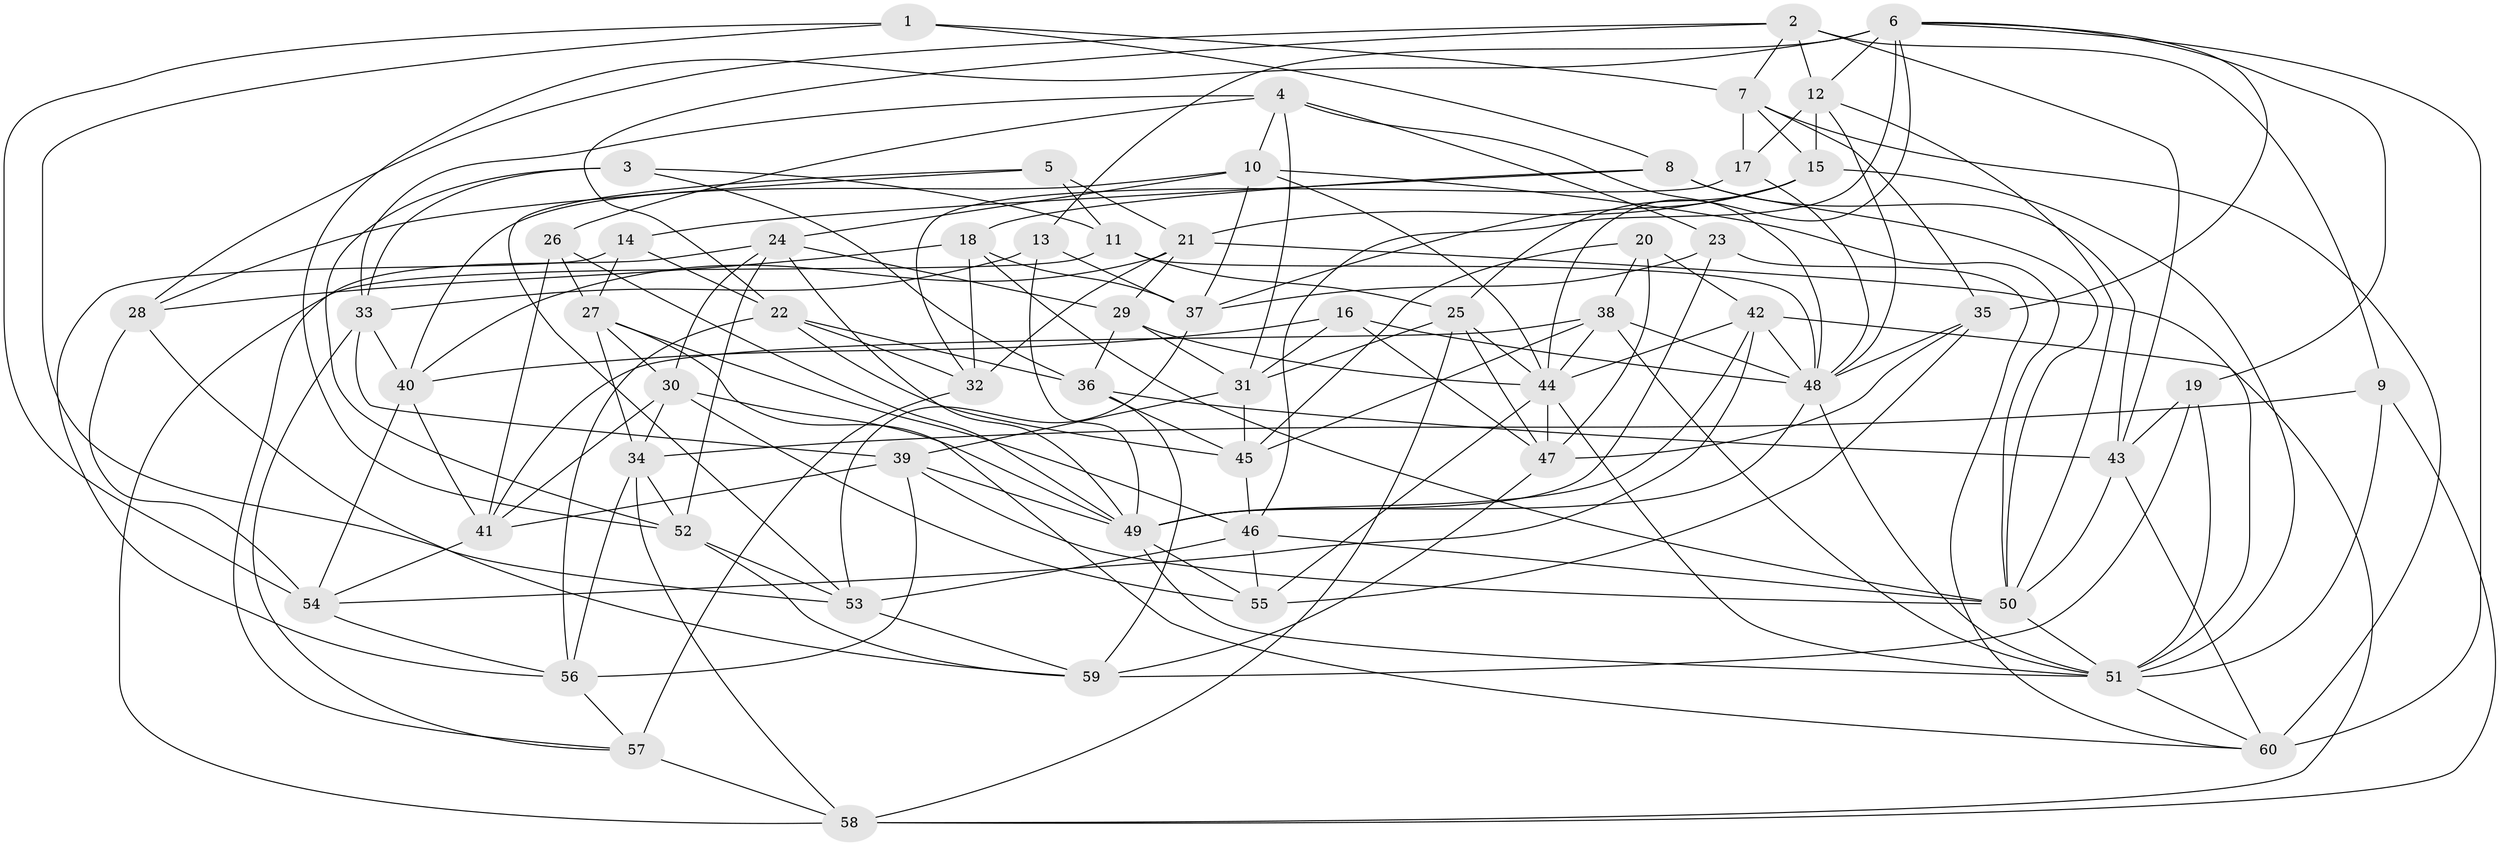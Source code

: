 // original degree distribution, {4: 1.0}
// Generated by graph-tools (version 1.1) at 2025/26/03/09/25 03:26:51]
// undirected, 60 vertices, 173 edges
graph export_dot {
graph [start="1"]
  node [color=gray90,style=filled];
  1;
  2;
  3;
  4;
  5;
  6;
  7;
  8;
  9;
  10;
  11;
  12;
  13;
  14;
  15;
  16;
  17;
  18;
  19;
  20;
  21;
  22;
  23;
  24;
  25;
  26;
  27;
  28;
  29;
  30;
  31;
  32;
  33;
  34;
  35;
  36;
  37;
  38;
  39;
  40;
  41;
  42;
  43;
  44;
  45;
  46;
  47;
  48;
  49;
  50;
  51;
  52;
  53;
  54;
  55;
  56;
  57;
  58;
  59;
  60;
  1 -- 7 [weight=1.0];
  1 -- 8 [weight=1.0];
  1 -- 53 [weight=1.0];
  1 -- 54 [weight=1.0];
  2 -- 7 [weight=1.0];
  2 -- 9 [weight=1.0];
  2 -- 12 [weight=1.0];
  2 -- 22 [weight=1.0];
  2 -- 28 [weight=1.0];
  2 -- 43 [weight=1.0];
  3 -- 11 [weight=1.0];
  3 -- 33 [weight=1.0];
  3 -- 36 [weight=1.0];
  3 -- 52 [weight=1.0];
  4 -- 10 [weight=1.0];
  4 -- 23 [weight=1.0];
  4 -- 26 [weight=1.0];
  4 -- 31 [weight=1.0];
  4 -- 33 [weight=1.0];
  4 -- 48 [weight=1.0];
  5 -- 11 [weight=2.0];
  5 -- 21 [weight=1.0];
  5 -- 28 [weight=2.0];
  5 -- 53 [weight=1.0];
  6 -- 12 [weight=1.0];
  6 -- 13 [weight=1.0];
  6 -- 19 [weight=1.0];
  6 -- 35 [weight=1.0];
  6 -- 44 [weight=1.0];
  6 -- 46 [weight=1.0];
  6 -- 52 [weight=1.0];
  6 -- 60 [weight=1.0];
  7 -- 15 [weight=1.0];
  7 -- 17 [weight=1.0];
  7 -- 35 [weight=1.0];
  7 -- 60 [weight=1.0];
  8 -- 14 [weight=1.0];
  8 -- 18 [weight=2.0];
  8 -- 43 [weight=1.0];
  8 -- 50 [weight=1.0];
  9 -- 34 [weight=1.0];
  9 -- 51 [weight=1.0];
  9 -- 58 [weight=1.0];
  10 -- 24 [weight=1.0];
  10 -- 37 [weight=1.0];
  10 -- 40 [weight=1.0];
  10 -- 44 [weight=1.0];
  10 -- 50 [weight=1.0];
  11 -- 25 [weight=1.0];
  11 -- 48 [weight=1.0];
  11 -- 58 [weight=1.0];
  12 -- 15 [weight=1.0];
  12 -- 17 [weight=1.0];
  12 -- 48 [weight=1.0];
  12 -- 50 [weight=1.0];
  13 -- 33 [weight=1.0];
  13 -- 37 [weight=1.0];
  13 -- 49 [weight=1.0];
  14 -- 22 [weight=1.0];
  14 -- 27 [weight=1.0];
  14 -- 56 [weight=1.0];
  15 -- 21 [weight=1.0];
  15 -- 25 [weight=1.0];
  15 -- 37 [weight=1.0];
  15 -- 51 [weight=1.0];
  16 -- 31 [weight=1.0];
  16 -- 40 [weight=1.0];
  16 -- 47 [weight=1.0];
  16 -- 48 [weight=1.0];
  17 -- 32 [weight=1.0];
  17 -- 48 [weight=1.0];
  18 -- 28 [weight=1.0];
  18 -- 32 [weight=1.0];
  18 -- 37 [weight=1.0];
  18 -- 50 [weight=1.0];
  19 -- 43 [weight=1.0];
  19 -- 51 [weight=1.0];
  19 -- 59 [weight=1.0];
  20 -- 38 [weight=1.0];
  20 -- 42 [weight=1.0];
  20 -- 45 [weight=1.0];
  20 -- 47 [weight=1.0];
  21 -- 29 [weight=1.0];
  21 -- 32 [weight=1.0];
  21 -- 40 [weight=1.0];
  21 -- 51 [weight=1.0];
  22 -- 32 [weight=1.0];
  22 -- 36 [weight=1.0];
  22 -- 45 [weight=1.0];
  22 -- 56 [weight=1.0];
  23 -- 37 [weight=1.0];
  23 -- 49 [weight=1.0];
  23 -- 60 [weight=1.0];
  24 -- 29 [weight=1.0];
  24 -- 30 [weight=1.0];
  24 -- 49 [weight=1.0];
  24 -- 52 [weight=1.0];
  24 -- 57 [weight=1.0];
  25 -- 31 [weight=1.0];
  25 -- 44 [weight=1.0];
  25 -- 47 [weight=1.0];
  25 -- 58 [weight=1.0];
  26 -- 27 [weight=1.0];
  26 -- 41 [weight=1.0];
  26 -- 49 [weight=1.0];
  27 -- 30 [weight=1.0];
  27 -- 34 [weight=1.0];
  27 -- 46 [weight=1.0];
  27 -- 60 [weight=1.0];
  28 -- 54 [weight=1.0];
  28 -- 59 [weight=1.0];
  29 -- 31 [weight=1.0];
  29 -- 36 [weight=1.0];
  29 -- 44 [weight=2.0];
  30 -- 34 [weight=1.0];
  30 -- 41 [weight=1.0];
  30 -- 49 [weight=1.0];
  30 -- 55 [weight=1.0];
  31 -- 39 [weight=1.0];
  31 -- 45 [weight=1.0];
  32 -- 57 [weight=2.0];
  33 -- 39 [weight=1.0];
  33 -- 40 [weight=1.0];
  33 -- 57 [weight=1.0];
  34 -- 52 [weight=1.0];
  34 -- 56 [weight=1.0];
  34 -- 58 [weight=1.0];
  35 -- 47 [weight=1.0];
  35 -- 48 [weight=1.0];
  35 -- 55 [weight=2.0];
  36 -- 43 [weight=1.0];
  36 -- 45 [weight=1.0];
  36 -- 59 [weight=1.0];
  37 -- 53 [weight=1.0];
  38 -- 41 [weight=1.0];
  38 -- 44 [weight=1.0];
  38 -- 45 [weight=1.0];
  38 -- 48 [weight=1.0];
  38 -- 51 [weight=1.0];
  39 -- 41 [weight=1.0];
  39 -- 49 [weight=1.0];
  39 -- 50 [weight=1.0];
  39 -- 56 [weight=1.0];
  40 -- 41 [weight=1.0];
  40 -- 54 [weight=1.0];
  41 -- 54 [weight=1.0];
  42 -- 44 [weight=1.0];
  42 -- 48 [weight=1.0];
  42 -- 49 [weight=1.0];
  42 -- 54 [weight=1.0];
  42 -- 58 [weight=1.0];
  43 -- 50 [weight=1.0];
  43 -- 60 [weight=1.0];
  44 -- 47 [weight=1.0];
  44 -- 51 [weight=1.0];
  44 -- 55 [weight=1.0];
  45 -- 46 [weight=1.0];
  46 -- 50 [weight=1.0];
  46 -- 53 [weight=1.0];
  46 -- 55 [weight=1.0];
  47 -- 59 [weight=1.0];
  48 -- 49 [weight=1.0];
  48 -- 51 [weight=1.0];
  49 -- 51 [weight=1.0];
  49 -- 55 [weight=1.0];
  50 -- 51 [weight=1.0];
  51 -- 60 [weight=1.0];
  52 -- 53 [weight=1.0];
  52 -- 59 [weight=1.0];
  53 -- 59 [weight=1.0];
  54 -- 56 [weight=1.0];
  56 -- 57 [weight=1.0];
  57 -- 58 [weight=1.0];
}
